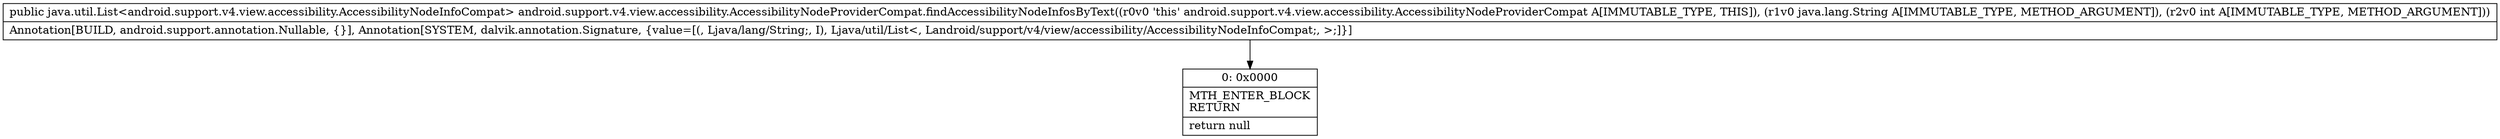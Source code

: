 digraph "CFG forandroid.support.v4.view.accessibility.AccessibilityNodeProviderCompat.findAccessibilityNodeInfosByText(Ljava\/lang\/String;I)Ljava\/util\/List;" {
Node_0 [shape=record,label="{0\:\ 0x0000|MTH_ENTER_BLOCK\lRETURN\l|return null\l}"];
MethodNode[shape=record,label="{public java.util.List\<android.support.v4.view.accessibility.AccessibilityNodeInfoCompat\> android.support.v4.view.accessibility.AccessibilityNodeProviderCompat.findAccessibilityNodeInfosByText((r0v0 'this' android.support.v4.view.accessibility.AccessibilityNodeProviderCompat A[IMMUTABLE_TYPE, THIS]), (r1v0 java.lang.String A[IMMUTABLE_TYPE, METHOD_ARGUMENT]), (r2v0 int A[IMMUTABLE_TYPE, METHOD_ARGUMENT]))  | Annotation[BUILD, android.support.annotation.Nullable, \{\}], Annotation[SYSTEM, dalvik.annotation.Signature, \{value=[(, Ljava\/lang\/String;, I), Ljava\/util\/List\<, Landroid\/support\/v4\/view\/accessibility\/AccessibilityNodeInfoCompat;, \>;]\}]\l}"];
MethodNode -> Node_0;
}

